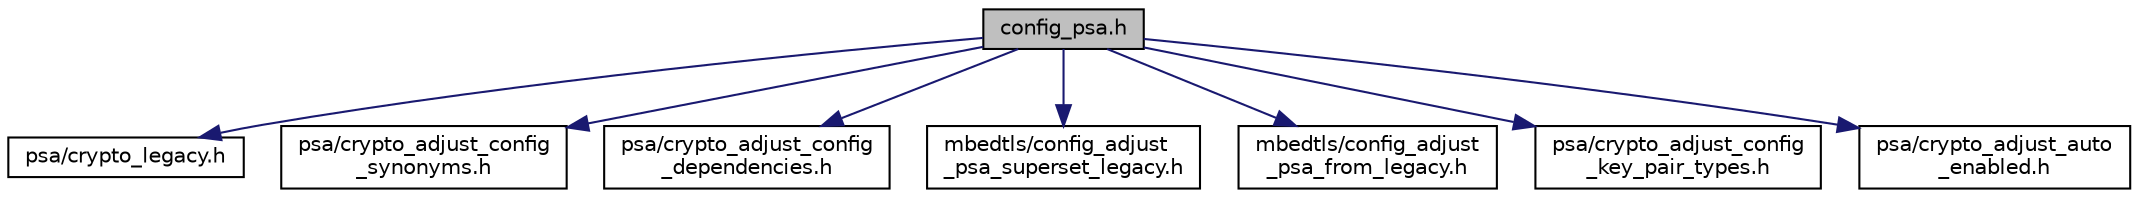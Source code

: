 digraph "config_psa.h"
{
 // LATEX_PDF_SIZE
  edge [fontname="Helvetica",fontsize="10",labelfontname="Helvetica",labelfontsize="10"];
  node [fontname="Helvetica",fontsize="10",shape=record];
  Node1 [label="config_psa.h",height=0.2,width=0.4,color="black", fillcolor="grey75", style="filled", fontcolor="black",tooltip="PSA crypto configuration options (set of defines)"];
  Node1 -> Node2 [color="midnightblue",fontsize="10",style="solid",fontname="Helvetica"];
  Node2 [label="psa/crypto_legacy.h",height=0.2,width=0.4,color="black", fillcolor="white", style="filled",URL="$crypto__legacy_8h.html",tooltip="Add temporary suppport for deprecated symbols before they are removed from the library."];
  Node1 -> Node3 [color="midnightblue",fontsize="10",style="solid",fontname="Helvetica"];
  Node3 [label="psa/crypto_adjust_config\l_synonyms.h",height=0.2,width=0.4,color="black", fillcolor="white", style="filled",URL="$crypto__adjust__config__synonyms_8h.html",tooltip="Adjust PSA configuration: enable quasi-synonyms."];
  Node1 -> Node4 [color="midnightblue",fontsize="10",style="solid",fontname="Helvetica"];
  Node4 [label="psa/crypto_adjust_config\l_dependencies.h",height=0.2,width=0.4,color="black", fillcolor="white", style="filled",URL="$crypto__adjust__config__dependencies_8h.html",tooltip="Adjust PSA configuration by resolving some dependencies."];
  Node1 -> Node5 [color="midnightblue",fontsize="10",style="solid",fontname="Helvetica"];
  Node5 [label="mbedtls/config_adjust\l_psa_superset_legacy.h",height=0.2,width=0.4,color="black", fillcolor="white", style="filled",URL="$config__adjust__psa__superset__legacy_8h.html",tooltip="Adjust PSA configuration: automatic enablement from legacy."];
  Node1 -> Node6 [color="midnightblue",fontsize="10",style="solid",fontname="Helvetica"];
  Node6 [label="mbedtls/config_adjust\l_psa_from_legacy.h",height=0.2,width=0.4,color="black", fillcolor="white", style="filled",URL="$config__adjust__psa__from__legacy_8h.html",tooltip="Adjust PSA configuration: construct PSA configuration from legacy."];
  Node1 -> Node7 [color="midnightblue",fontsize="10",style="solid",fontname="Helvetica"];
  Node7 [label="psa/crypto_adjust_config\l_key_pair_types.h",height=0.2,width=0.4,color="black", fillcolor="white", style="filled",URL="$crypto__adjust__config__key__pair__types_8h.html",tooltip="Adjust PSA configuration for key pair types."];
  Node1 -> Node8 [color="midnightblue",fontsize="10",style="solid",fontname="Helvetica"];
  Node8 [label="psa/crypto_adjust_auto\l_enabled.h",height=0.2,width=0.4,color="black", fillcolor="white", style="filled",URL="$crypto__adjust__auto__enabled_8h.html",tooltip="Adjust PSA configuration: enable always-on features."];
}

